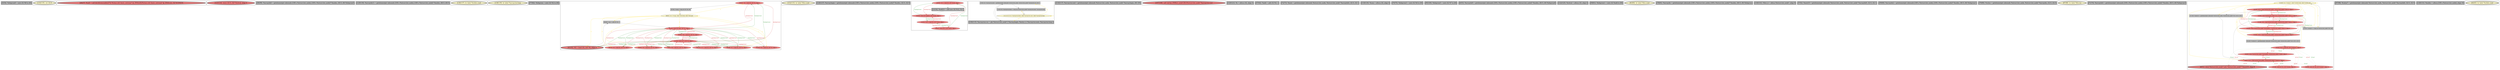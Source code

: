 
digraph G {





subgraph cluster36 {


node264 [penwidth=3.0,fontsize=20,fillcolor=grey,label="[5/54]  %idxprom8 = zext i32 %8 to i64",shape=rectangle,style=filled ]



}

subgraph cluster15 {


node222 [penwidth=3.0,fontsize=20,fillcolor=lemonchiffon,label="[134/135]  ret i32 0",shape=ellipse,style=filled ]



}

subgraph cluster35 {


node263 [penwidth=3.0,fontsize=20,fillcolor=lightcoral,label="[26/27]  %call = call dereferenceable(272) %class.std::basic_ostream* @_ZNSolsEi(%class.std::basic_ostream* @_ZSt4cout, i32 %15)%15)",shape=ellipse,style=filled ]



}

subgraph cluster11 {


node218 [penwidth=3.0,fontsize=20,fillcolor=lightcoral,label="[123/124]  store i32 0, i32* %retval, align 4",shape=ellipse,style=filled ]



}

subgraph cluster19 {


node226 [penwidth=3.0,fontsize=20,fillcolor=grey,label="[96/99]  %arrayidx6 = getelementptr inbounds [100 x %struct.list_node], [100 x %struct.list_node]* %nodes, i64 0, i64 %idxprom5",shape=rectangle,style=filled ]



}

subgraph cluster9 {


node216 [penwidth=3.0,fontsize=20,fillcolor=grey,label="[129/130]  %arrayidx11 = getelementptr inbounds [100 x %struct.list_node], [100 x %struct.list_node]* %nodes, i64 0, i64 0",shape=rectangle,style=filled ]



}

subgraph cluster8 {


node215 [penwidth=3.0,fontsize=20,fillcolor=lemonchiffon,label="[136/137]  br label %while.cond",shape=ellipse,style=filled ]



}

subgraph cluster10 {


node217 [penwidth=3.0,fontsize=20,fillcolor=lemonchiffon,label="[138/139]  br label %arrayctor.loop",shape=ellipse,style=filled ]



}

subgraph cluster23 {


node230 [penwidth=3.0,fontsize=20,fillcolor=grey,label="[77/82]  %idxprom = zext i32 %2 to i64",shape=rectangle,style=filled ]



}

subgraph cluster7 {


node214 [fillcolor=lightcoral,label="[66/93]  %0 = load i32, i32* %i, align 4",shape=ellipse,style=filled ]
node212 [penwidth=3.0,fontsize=20,fillcolor=lightcoral,label="[0/105]  %5 = load i32, i32* %i, align 4",shape=ellipse,style=filled ]
node213 [fillcolor=grey,label="[67/92]  %cmp = icmp ult i32 %0, 99",shape=rectangle,style=filled ]
node211 [fillcolor=lightcoral,label="[56/63]  %3 = load i32, i32* %i, align 4",shape=ellipse,style=filled ]
node210 [fillcolor=lemonchiffon,label="[68/91]  br i1 %cmp, label %for.body, label %for.end",shape=ellipse,style=filled ]
node209 [fillcolor=lightcoral,label="[1/104]  store i32 0, i32* %i, align 4",shape=ellipse,style=filled ]
node208 [fillcolor=lightcoral,label="[3/102]  store i32 %inc, i32* %i, align 4",shape=ellipse,style=filled ]
node207 [fillcolor=lightcoral,label="[69/76]  %4 = load i32, i32* %i, align 4",shape=ellipse,style=filled ]
node202 [fillcolor=lightcoral,label="[4/55]  %8 = load i32, i32* %i, align 4",shape=ellipse,style=filled ]
node201 [fillcolor=lightcoral,label="[94/101]  %7 = load i32, i32* %i, align 4",shape=ellipse,style=filled ]
node203 [fillcolor=lightcoral,label="[85/86]  %1 = load i32, i32* %i, align 4",shape=ellipse,style=filled ]
node205 [fillcolor=lightcoral,label="[2/103]  %2 = load i32, i32* %i, align 4",shape=ellipse,style=filled ]
node204 [fillcolor=grey,label="[89/90]  %inc = add i32 %5, 1",shape=rectangle,style=filled ]
node206 [fillcolor=lightcoral,label="[64/65]  %6 = load i32, i32* %i, align 4",shape=ellipse,style=filled ]

node210->node208 [style=solid,color=gold,label="C",penwidth=1.0,fontcolor=gold ]
node210->node205 [style=solid,color=gold,label="C",penwidth=1.0,fontcolor=gold ]
node214->node209 [style=solid,color=firebrick3,label="A|indep|Const",penwidth=1.0,fontcolor=firebrick3 ]
node209->node212 [style=solid,color=forestgreen,label="T|indep|Const",penwidth=1.0,fontcolor=forestgreen ]
node210->node203 [style=solid,color=gold,label="C",penwidth=1.0,fontcolor=gold ]
node212->node209 [style=solid,color=firebrick3,label="A|indep|Const",penwidth=1.0,fontcolor=firebrick3 ]
node208->node214 [style=solid,color=forestgreen,label="T|indep|Const",penwidth=1.0,fontcolor=forestgreen ]
node212->node208 [style=solid,color=firebrick3,label="A|indep|Const",penwidth=1.0,fontcolor=firebrick3 ]
node201->node209 [style=solid,color=firebrick3,label="A|indep|Const",penwidth=1.0,fontcolor=firebrick3 ]
node210->node204 [style=solid,color=gold,label="C",penwidth=1.0,fontcolor=gold ]
node213->node210 [style=solid,color=black,label="",penwidth=0.5,fontcolor=black ]
node202->node208 [style=solid,color=firebrick3,label="A|indep|Const",penwidth=1.0,fontcolor=firebrick3 ]
node208->node211 [style=solid,color=forestgreen,label="T|indep|Const",penwidth=1.0,fontcolor=forestgreen ]
node211->node209 [style=solid,color=firebrick3,label="A|indep|Const",penwidth=1.0,fontcolor=firebrick3 ]
node204->node208 [style=solid,color=black,label="",penwidth=0.5,fontcolor=black ]
node211->node208 [style=solid,color=firebrick3,label="A|indep|Const",penwidth=1.0,fontcolor=firebrick3 ]
node209->node207 [style=solid,color=forestgreen,label="T|indep|Const",penwidth=1.0,fontcolor=forestgreen ]
node206->node208 [style=solid,color=firebrick3,label="A|indep|Const",penwidth=1.0,fontcolor=firebrick3 ]
node214->node208 [style=solid,color=firebrick3,label="A|indep|Const",penwidth=1.0,fontcolor=firebrick3 ]
node207->node209 [style=solid,color=firebrick3,label="A|indep|Const",penwidth=1.0,fontcolor=firebrick3 ]
node210->node213 [style=solid,color=gold,label="C",penwidth=1.0,fontcolor=gold ]
node208->node212 [style=solid,color=forestgreen,label="T|indep|Const",penwidth=1.0,fontcolor=forestgreen ]
node210->node210 [style=solid,color=gold,label="C",penwidth=1.0,fontcolor=gold ]
node209->node205 [style=solid,color=forestgreen,label="T|indep|Const",penwidth=1.0,fontcolor=forestgreen ]
node210->node212 [style=solid,color=gold,label="C",penwidth=1.0,fontcolor=gold ]
node203->node209 [style=solid,color=firebrick3,label="A|indep|Const",penwidth=1.0,fontcolor=firebrick3 ]
node209->node211 [style=solid,color=forestgreen,label="T|indep|Const",penwidth=1.0,fontcolor=forestgreen ]
node209->node203 [style=solid,color=forestgreen,label="T|indep|Const",penwidth=1.0,fontcolor=forestgreen ]
node208->node202 [style=solid,color=forestgreen,label="T|indep|Const",penwidth=1.0,fontcolor=forestgreen ]
node210->node214 [style=solid,color=gold,label="C",penwidth=1.0,fontcolor=gold ]
node205->node209 [style=solid,color=firebrick3,label="A|indep|Const",penwidth=1.0,fontcolor=firebrick3 ]
node201->node208 [style=solid,color=firebrick3,label="A|indep|Const",penwidth=1.0,fontcolor=firebrick3 ]
node205->node208 [style=solid,color=firebrick3,label="A|indep|Const",penwidth=1.0,fontcolor=firebrick3 ]
node206->node209 [style=solid,color=firebrick3,label="A|indep|Const",penwidth=1.0,fontcolor=firebrick3 ]
node209->node201 [style=solid,color=forestgreen,label="T|indep|Const",penwidth=1.0,fontcolor=forestgreen ]
node209->node206 [style=solid,color=forestgreen,label="T|indep|Const",penwidth=1.0,fontcolor=forestgreen ]
node212->node204 [style=solid,color=black,label="",penwidth=0.5,fontcolor=black ]
node208->node206 [style=solid,color=forestgreen,label="T|indep|Const",penwidth=1.0,fontcolor=forestgreen ]
node203->node208 [style=solid,color=firebrick3,label="A|indep|Const",penwidth=1.0,fontcolor=firebrick3 ]
node207->node208 [style=solid,color=firebrick3,label="A|indep|Const",penwidth=1.0,fontcolor=firebrick3 ]
node209->node202 [style=solid,color=forestgreen,label="T|indep|Const",penwidth=1.0,fontcolor=forestgreen ]
node208->node207 [style=solid,color=forestgreen,label="T|indep|Const",penwidth=1.0,fontcolor=forestgreen ]
node214->node213 [style=solid,color=black,label="",penwidth=0.5,fontcolor=black ]
node208->node203 [style=solid,color=forestgreen,label="T|indep|Const",penwidth=1.0,fontcolor=forestgreen ]
node210->node207 [style=solid,color=gold,label="C",penwidth=1.0,fontcolor=gold ]
node209->node214 [style=solid,color=forestgreen,label="T|indep|Const",penwidth=1.0,fontcolor=forestgreen ]
node210->node211 [style=solid,color=gold,label="C",penwidth=1.0,fontcolor=gold ]
node202->node209 [style=solid,color=firebrick3,label="A|indep|Const",penwidth=1.0,fontcolor=firebrick3 ]
node208->node205 [style=solid,color=forestgreen,label="T|indep|Const",penwidth=1.0,fontcolor=forestgreen ]
node208->node201 [style=solid,color=forestgreen,label="T|indep|Const",penwidth=1.0,fontcolor=forestgreen ]


}

subgraph cluster14 {


node221 [penwidth=3.0,fontsize=20,fillcolor=lemonchiffon,label="[132/133]  br label %for.cond",shape=ellipse,style=filled ]



}

subgraph cluster6 {


node200 [penwidth=3.0,fontsize=20,fillcolor=grey,label="[126/127]  %array.begin = getelementptr inbounds [100 x %struct.list_node], [100 x %struct.list_node]* %nodes, i32 0, i32 0",shape=rectangle,style=filled ]



}

subgraph cluster30 {


node255 [fillcolor=lightcoral,label="[29/30]  %12 = load i32, i32* %sum, align 4",shape=ellipse,style=filled ]
node254 [penwidth=3.0,fontsize=20,fillcolor=grey,label="[23/34]  %add14 = add nsw i32 %12, %11",shape=rectangle,style=filled ]
node253 [fillcolor=lightcoral,label="[24/33]  store i32 %add14, i32* %sum, align 4",shape=ellipse,style=filled ]
node251 [fillcolor=lightcoral,label="[28/31]  store i32 0, i32* %sum, align 4",shape=ellipse,style=filled ]
node252 [fillcolor=lightcoral,label="[25/32]  %15 = load i32, i32* %sum, align 4",shape=ellipse,style=filled ]

node253->node255 [style=solid,color=forestgreen,label="T|indep|Const",penwidth=1.0,fontcolor=forestgreen ]
node253->node252 [style=solid,color=forestgreen,label="T|indep|Const",penwidth=1.0,fontcolor=forestgreen ]
node252->node253 [style=solid,color=firebrick3,label="A|indep|Const",penwidth=1.0,fontcolor=firebrick3 ]
node255->node251 [style=solid,color=firebrick3,label="A|indep|Const",penwidth=1.0,fontcolor=firebrick3 ]
node254->node253 [style=solid,color=black,label="",penwidth=0.5,fontcolor=black ]
node255->node254 [style=solid,color=black,label="",penwidth=0.5,fontcolor=black ]
node252->node251 [style=solid,color=firebrick3,label="A|indep|Const",penwidth=1.0,fontcolor=firebrick3 ]
node251->node255 [style=solid,color=forestgreen,label="T|indep|Const",penwidth=1.0,fontcolor=forestgreen ]
node255->node253 [style=solid,color=firebrick3,label="A|indep|Const",penwidth=1.0,fontcolor=firebrick3 ]
node251->node252 [style=solid,color=forestgreen,label="T|indep|Const",penwidth=1.0,fontcolor=forestgreen ]


}

subgraph cluster31 {


node259 [fillcolor=grey,label="[109/114]  %arrayctor.next = getelementptr inbounds %struct.list_node, %struct.list_node* %arrayctor.cur, i64 1",shape=rectangle,style=filled ]
node258 [penwidth=3.0,fontsize=20,fillcolor=grey,label="[106/115]  %arrayctor.cur = phi %struct.list_node* [ %array.begin, %entry ], [ %arrayctor.next, %arrayctor.loop ]",shape=rectangle,style=filled ]
node256 [fillcolor=grey,label="[110/113]  %arrayctor.done = icmp eq %struct.list_node* %arrayctor.next, %arrayctor.end",shape=rectangle,style=filled ]
node257 [fillcolor=lemonchiffon,label="[111/112]  br i1 %arrayctor.done, label %arrayctor.cont, label %arrayctor.loop",shape=ellipse,style=filled ]

node258->node259 [style=solid,color=black,label="",penwidth=0.5,fontcolor=black ]
node257->node256 [style=solid,color=gold,label="C",penwidth=1.0,fontcolor=gold ]
node259->node256 [style=solid,color=black,label="",penwidth=0.5,fontcolor=black ]
node257->node258 [style=solid,color=gold,label="C",penwidth=1.0,fontcolor=gold ]
node256->node257 [style=solid,color=black,label="",penwidth=0.5,fontcolor=black ]
node257->node257 [style=solid,color=gold,label="C",penwidth=1.0,fontcolor=gold ]
node257->node259 [style=solid,color=gold,label="C",penwidth=1.0,fontcolor=gold ]
node259->node258 [style=solid,color=black,label="",penwidth=0.5,fontcolor=black ]


}

subgraph cluster0 {


node194 [penwidth=3.0,fontsize=20,fillcolor=grey,label="[116/117]  %arrayctor.end = getelementptr inbounds %struct.list_node, %struct.list_node* %array.begin, i64 100",shape=rectangle,style=filled ]



}

subgraph cluster13 {


node220 [penwidth=3.0,fontsize=20,fillcolor=lightcoral,label="[107/108]  call void @_ZN9list_nodeC2Ev(%struct.list_node* %arrayctor.cur)",shape=ellipse,style=filled ]



}

subgraph cluster5 {


node199 [penwidth=3.0,fontsize=20,fillcolor=grey,label="[120/121]  %i = alloca i32, align 4",shape=rectangle,style=filled ]



}

subgraph cluster1 {


node195 [penwidth=3.0,fontsize=20,fillcolor=grey,label="[57/62]  %add = add i32 %3, 1",shape=rectangle,style=filled ]



}

subgraph cluster32 {


node260 [penwidth=3.0,fontsize=20,fillcolor=grey,label="[72/73]  %next = getelementptr inbounds %struct.list_node, %struct.list_node* %arrayidx4, i32 0, i32 1",shape=rectangle,style=filled ]



}

subgraph cluster3 {


node197 [penwidth=3.0,fontsize=20,fillcolor=grey,label="[118/119]  %sum = alloca i32, align 4",shape=rectangle,style=filled ]



}

subgraph cluster4 {


node198 [penwidth=3.0,fontsize=20,fillcolor=grey,label="[70/75]  %idxprom3 = zext i32 %4 to i64",shape=rectangle,style=filled ]



}

subgraph cluster17 {


node224 [penwidth=3.0,fontsize=20,fillcolor=grey,label="[95/100]  %idxprom5 = zext i32 %7 to i64",shape=rectangle,style=filled ]



}

subgraph cluster16 {


node223 [penwidth=3.0,fontsize=20,fillcolor=grey,label="[6/53]  %arrayidx9 = getelementptr inbounds [100 x %struct.list_node], [100 x %struct.list_node]* %nodes, i64 0, i64 %idxprom8",shape=rectangle,style=filled ]



}

subgraph cluster2 {


node196 [penwidth=3.0,fontsize=20,fillcolor=grey,label="[122/125]  %retval = alloca i32, align 4",shape=rectangle,style=filled ]



}

subgraph cluster34 {


node262 [penwidth=3.0,fontsize=20,fillcolor=grey,label="[58/61]  %idxprom1 = zext i32 %add to i64",shape=rectangle,style=filled ]



}

subgraph cluster22 {


node229 [penwidth=3.0,fontsize=20,fillcolor=lemonchiffon,label="[83/84]  br label %for.cond",shape=ellipse,style=filled ]



}

subgraph cluster25 {


node232 [penwidth=3.0,fontsize=20,fillcolor=grey,label="[78/81]  %arrayidx = getelementptr inbounds [100 x %struct.list_node], [100 x %struct.list_node]* %nodes, i64 0, i64 %idxprom",shape=rectangle,style=filled ]



}

subgraph cluster18 {


node225 [penwidth=3.0,fontsize=20,fillcolor=grey,label="[140/141]  %list_it = alloca %struct.list_node*, align 8",shape=rectangle,style=filled ]



}

subgraph cluster29 {


node250 [penwidth=3.0,fontsize=20,fillcolor=grey,label="[7/52]  %next10 = getelementptr inbounds %struct.list_node, %struct.list_node* %arrayidx9, i32 0, i32 1",shape=rectangle,style=filled ]



}

subgraph cluster20 {


node227 [penwidth=3.0,fontsize=20,fillcolor=grey,label="[59/60]  %arrayidx2 = getelementptr inbounds [100 x %struct.list_node], [100 x %struct.list_node]* %nodes, i64 0, i64 %idxprom1",shape=rectangle,style=filled ]



}

subgraph cluster26 {


node233 [penwidth=3.0,fontsize=20,fillcolor=grey,label="[79/80]  %value = getelementptr inbounds %struct.list_node, %struct.list_node* %arrayidx, i32 0, i32 0",shape=rectangle,style=filled ]



}

subgraph cluster24 {


node231 [penwidth=3.0,fontsize=20,fillcolor=lemonchiffon,label="[87/88]  br label %for.inc",shape=ellipse,style=filled ]



}

subgraph cluster28 {


node249 [penwidth=3.0,fontsize=20,fillcolor=grey,label="[71/74]  %arrayidx4 = getelementptr inbounds [100 x %struct.list_node], [100 x %struct.list_node]* %nodes, i64 0, i64 %idxprom3",shape=rectangle,style=filled ]



}

subgraph cluster27 {


node247 [fillcolor=lemonchiffon,label="[13/46]  br i1 %cmp12, label %while.body, label %while.end",shape=ellipse,style=filled ]
node246 [fillcolor=lightcoral,label="[16/19]  %13 = load %struct.list_node*, %struct.list_node** %list_it, align 8",shape=ellipse,style=filled ]
node244 [fillcolor=grey,label="[21/42]  %value13 = getelementptr inbounds %struct.list_node, %struct.list_node* %10, i32 0, i32 0",shape=rectangle,style=filled ]
node248 [fillcolor=lightcoral,label="[10/49]  store %struct.list_node* %14, %struct.list_node** %list_it, align 8",shape=ellipse,style=filled ]
node243 [fillcolor=lightcoral,label="[39/40]  store %struct.list_node* %arrayidx2, %struct.list_node** %next, align 8",shape=ellipse,style=filled ]
node245 [fillcolor=lightcoral,label="[35/36]  store i32 %6, i32* %value7, align 16",shape=ellipse,style=filled ]
node242 [fillcolor=lightcoral,label="[14/43]  %10 = load %struct.list_node*, %struct.list_node** %list_it, align 8",shape=ellipse,style=filled ]
node241 [fillcolor=grey,label="[17/18]  %next15 = getelementptr inbounds %struct.list_node, %struct.list_node* %13, i32 0, i32 1",shape=rectangle,style=filled ]
node240 [penwidth=3.0,fontsize=20,fillcolor=lightcoral,label="[8/51]  store %struct.list_node* null, %struct.list_node** %next10, align 8",shape=ellipse,style=filled ]
node235 [fillcolor=lightcoral,label="[37/38]  store i32 %1, i32* %value, align 16",shape=ellipse,style=filled ]
node238 [fillcolor=lightcoral,label="[15/20]  store %struct.list_node* %arrayidx11, %struct.list_node** %list_it, align 8",shape=ellipse,style=filled ]
node234 [fillcolor=lightcoral,label="[22/41]  %11 = load i32, i32* %value13, align 8",shape=ellipse,style=filled ]
node236 [fillcolor=grey,label="[12/47]  %cmp12 = icmp ne %struct.list_node* %9, null",shape=rectangle,style=filled ]
node237 [fillcolor=lightcoral,label="[11/48]  %9 = load %struct.list_node*, %struct.list_node** %list_it, align 8",shape=ellipse,style=filled ]
node239 [fillcolor=lightcoral,label="[9/50]  %14 = load %struct.list_node*, %struct.list_node** %next15, align 8",shape=ellipse,style=filled ]

node247->node234 [style=solid,color=gold,label="C",penwidth=1.0,fontcolor=gold ]
node243->node239 [style=dotted,color=forestgreen,label="T|Conf",penwidth=1.0,fontcolor=forestgreen ]
node246->node248 [style=solid,color=firebrick3,label="A|indep|Const",penwidth=1.0,fontcolor=firebrick3 ]
node248->node246 [style=solid,color=forestgreen,label="T|indep|Const",penwidth=1.0,fontcolor=forestgreen ]
node246->node241 [style=solid,color=black,label="",penwidth=0.5,fontcolor=black ]
node247->node239 [style=solid,color=gold,label="C",penwidth=1.0,fontcolor=gold ]
node236->node247 [style=solid,color=black,label="",penwidth=0.5,fontcolor=black ]
node246->node238 [style=solid,color=firebrick3,label="A|indep|Const",penwidth=1.0,fontcolor=firebrick3 ]
node244->node234 [style=solid,color=black,label="",penwidth=0.5,fontcolor=black ]
node243->node234 [style=dotted,color=forestgreen,label="T|Conf",penwidth=1.0,fontcolor=forestgreen ]
node238->node246 [style=solid,color=forestgreen,label="T|indep|Const",penwidth=1.0,fontcolor=forestgreen ]
node239->node235 [style=dotted,color=firebrick3,label="A|Conf",penwidth=1.0,fontcolor=firebrick3 ]
node237->node238 [style=solid,color=firebrick3,label="A|indep|Const",penwidth=1.0,fontcolor=firebrick3 ]
node247->node241 [style=solid,color=gold,label="C",penwidth=1.0,fontcolor=gold ]
node238->node242 [style=solid,color=forestgreen,label="T|indep|Const",penwidth=1.0,fontcolor=forestgreen ]
node237->node248 [style=solid,color=firebrick3,label="A|indep|Const",penwidth=1.0,fontcolor=firebrick3 ]
node239->node243 [style=dotted,color=firebrick3,label="A|Conf",penwidth=1.0,fontcolor=firebrick3 ]
node240->node239 [style=dotted,color=forestgreen,label="T|Conf",penwidth=1.0,fontcolor=forestgreen ]
node237->node236 [style=solid,color=black,label="",penwidth=0.5,fontcolor=black ]
node247->node244 [style=solid,color=gold,label="C",penwidth=1.0,fontcolor=gold ]
node235->node239 [style=dotted,color=forestgreen,label="T|Conf",penwidth=1.0,fontcolor=forestgreen ]
node241->node239 [style=solid,color=black,label="",penwidth=0.5,fontcolor=black ]
node247->node247 [style=solid,color=gold,label="C",penwidth=1.0,fontcolor=gold ]
node247->node246 [style=solid,color=gold,label="C",penwidth=1.0,fontcolor=gold ]
node247->node242 [style=solid,color=gold,label="C",penwidth=1.0,fontcolor=gold ]
node238->node237 [style=solid,color=forestgreen,label="T|indep|Const",penwidth=1.0,fontcolor=forestgreen ]
node248->node237 [style=solid,color=forestgreen,label="T|indep|Const",penwidth=1.0,fontcolor=forestgreen ]
node247->node248 [style=solid,color=gold,label="C",penwidth=1.0,fontcolor=gold ]
node234->node245 [style=dotted,color=firebrick3,label="A|Conf",penwidth=1.0,fontcolor=firebrick3 ]
node247->node236 [style=solid,color=gold,label="C",penwidth=1.0,fontcolor=gold ]
node240->node234 [style=dotted,color=forestgreen,label="T|Conf",penwidth=1.0,fontcolor=forestgreen ]
node242->node244 [style=solid,color=black,label="",penwidth=0.5,fontcolor=black ]
node234->node235 [style=dotted,color=firebrick3,label="A|Conf",penwidth=1.0,fontcolor=firebrick3 ]
node235->node234 [style=dotted,color=forestgreen,label="T|Conf",penwidth=1.0,fontcolor=forestgreen ]
node245->node234 [style=dotted,color=forestgreen,label="T|Conf",penwidth=1.0,fontcolor=forestgreen ]
node242->node238 [style=solid,color=firebrick3,label="A|indep|Const",penwidth=1.0,fontcolor=firebrick3 ]
node247->node237 [style=solid,color=gold,label="C",penwidth=1.0,fontcolor=gold ]
node239->node248 [style=solid,color=black,label="",penwidth=0.5,fontcolor=black ]
node239->node240 [style=dotted,color=firebrick3,label="A|Conf",penwidth=1.0,fontcolor=firebrick3 ]
node248->node242 [style=solid,color=forestgreen,label="T|indep|Const",penwidth=1.0,fontcolor=forestgreen ]
node234->node243 [style=dotted,color=firebrick3,label="A|Conf",penwidth=1.0,fontcolor=firebrick3 ]
node239->node245 [style=dotted,color=firebrick3,label="A|Conf",penwidth=1.0,fontcolor=firebrick3 ]
node245->node239 [style=dotted,color=forestgreen,label="T|Conf",penwidth=1.0,fontcolor=forestgreen ]
node234->node240 [style=dotted,color=firebrick3,label="A|Conf",penwidth=1.0,fontcolor=firebrick3 ]
node242->node248 [style=solid,color=firebrick3,label="A|indep|Const",penwidth=1.0,fontcolor=firebrick3 ]


}

subgraph cluster21 {


node228 [penwidth=3.0,fontsize=20,fillcolor=grey,label="[97/98]  %value7 = getelementptr inbounds %struct.list_node, %struct.list_node* %arrayidx6, i32 0, i32 0",shape=rectangle,style=filled ]



}

subgraph cluster12 {


node219 [penwidth=3.0,fontsize=20,fillcolor=grey,label="[128/131]  %nodes = alloca [100 x %struct.list_node], align 16",shape=rectangle,style=filled ]



}

subgraph cluster33 {


node261 [penwidth=3.0,fontsize=20,fillcolor=lemonchiffon,label="[44/45]  br label %while.cond",shape=ellipse,style=filled ]



}

}
